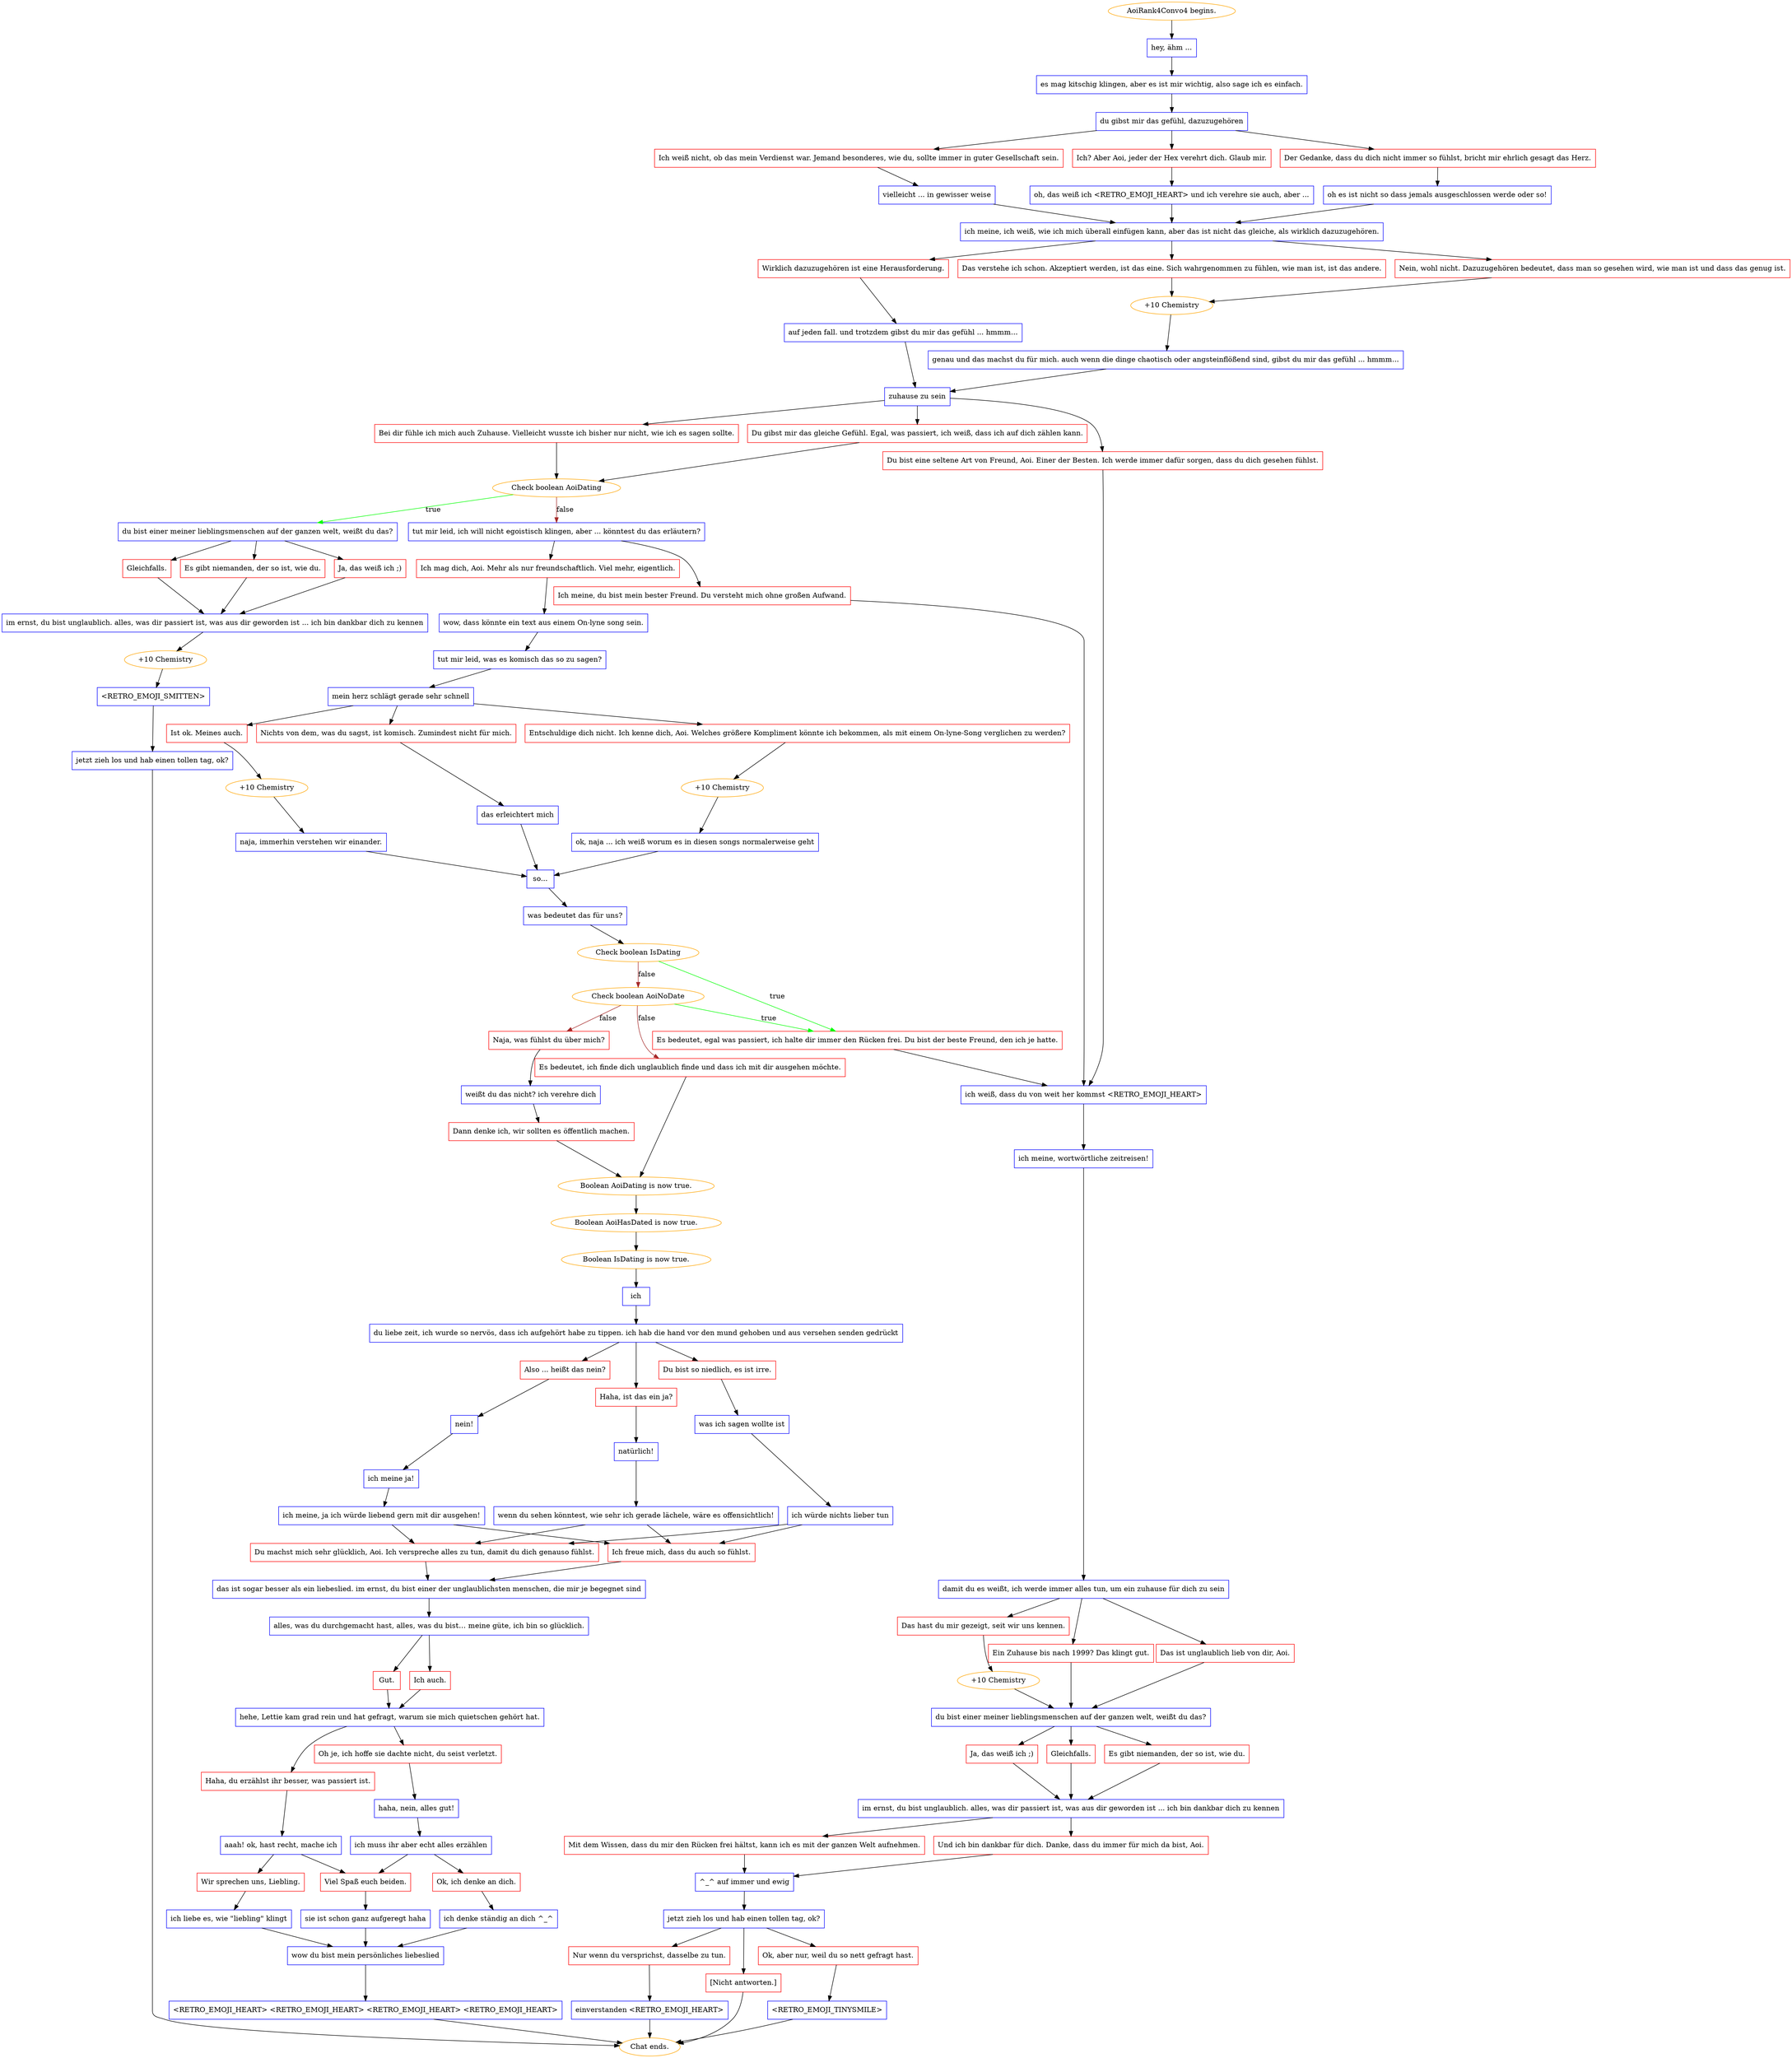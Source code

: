 digraph {
	"AoiRank4Convo4 begins." [color=orange];
		"AoiRank4Convo4 begins." -> j1430228009;
	j1430228009 [label="hey, ähm ...",shape=box,color=blue];
		j1430228009 -> j775540249;
	j775540249 [label="es mag kitschig klingen, aber es ist mir wichtig, also sage ich es einfach.",shape=box,color=blue];
		j775540249 -> j3498899374;
	j3498899374 [label="du gibst mir das gefühl, dazuzugehören",shape=box,color=blue];
		j3498899374 -> j3895354738;
		j3498899374 -> j2203698339;
		j3498899374 -> j1807420639;
	j3895354738 [label="Ich weiß nicht, ob das mein Verdienst war. Jemand besonderes, wie du, sollte immer in guter Gesellschaft sein.",shape=box,color=red];
		j3895354738 -> j372774413;
	j2203698339 [label="Ich? Aber Aoi, jeder der Hex verehrt dich. Glaub mir.",shape=box,color=red];
		j2203698339 -> j178864498;
	j1807420639 [label="Der Gedanke, dass du dich nicht immer so fühlst, bricht mir ehrlich gesagt das Herz.",shape=box,color=red];
		j1807420639 -> j2359471023;
	j372774413 [label="vielleicht ... in gewisser weise",shape=box,color=blue];
		j372774413 -> j819777240;
	j178864498 [label="oh, das weiß ich <RETRO_EMOJI_HEART> und ich verehre sie auch, aber ...",shape=box,color=blue];
		j178864498 -> j819777240;
	j2359471023 [label="oh es ist nicht so dass jemals ausgeschlossen werde oder so!",shape=box,color=blue];
		j2359471023 -> j819777240;
	j819777240 [label="ich meine, ich weiß, wie ich mich überall einfügen kann, aber das ist nicht das gleiche, als wirklich dazuzugehören.",shape=box,color=blue];
		j819777240 -> j1902298701;
		j819777240 -> j2197856348;
		j819777240 -> j2443642568;
	j1902298701 [label="Das verstehe ich schon. Akzeptiert werden, ist das eine. Sich wahrgenommen zu fühlen, wie man ist, ist das andere.",shape=box,color=red];
		j1902298701 -> j266748442;
	j2197856348 [label="Nein, wohl nicht. Dazuzugehören bedeutet, dass man so gesehen wird, wie man ist und dass das genug ist.",shape=box,color=red];
		j2197856348 -> j266748442;
	j2443642568 [label="Wirklich dazuzugehören ist eine Herausforderung.",shape=box,color=red];
		j2443642568 -> j1902136973;
	j266748442 [label="+10 Chemistry",color=orange];
		j266748442 -> j2441745049;
	j1902136973 [label="auf jeden fall. und trotzdem gibst du mir das gefühl ... hmmm...",shape=box,color=blue];
		j1902136973 -> j4120100116;
	j2441745049 [label="genau und das machst du für mich. auch wenn die dinge chaotisch oder angsteinflößend sind, gibst du mir das gefühl ... hmmm...",shape=box,color=blue];
		j2441745049 -> j4120100116;
	j4120100116 [label="zuhause zu sein",shape=box,color=blue];
		j4120100116 -> j1177037451;
		j4120100116 -> j2659719655;
		j4120100116 -> j122311693;
	j1177037451 [label="Bei dir fühle ich mich auch Zuhause. Vielleicht wusste ich bisher nur nicht, wie ich es sagen sollte.",shape=box,color=red];
		j1177037451 -> j1284115511;
	j2659719655 [label="Du gibst mir das gleiche Gefühl. Egal, was passiert, ich weiß, dass ich auf dich zählen kann.",shape=box,color=red];
		j2659719655 -> j1284115511;
	j122311693 [label="Du bist eine seltene Art von Freund, Aoi. Einer der Besten. Ich werde immer dafür sorgen, dass du dich gesehen fühlst.",shape=box,color=red];
		j122311693 -> j2879115403;
	j1284115511 [label="Check boolean AoiDating",color=orange];
		j1284115511 -> j3216321769 [label=true,color=green];
		j1284115511 -> j3082258439 [label=false,color=brown];
	j2879115403 [label="ich weiß, dass du von weit her kommst <RETRO_EMOJI_HEART>",shape=box,color=blue];
		j2879115403 -> j2215930392;
	j3216321769 [label="du bist einer meiner lieblingsmenschen auf der ganzen welt, weißt du das?",shape=box,color=blue];
		j3216321769 -> j2523345959;
		j3216321769 -> j445894657;
		j3216321769 -> j2358691166;
	j3082258439 [label="tut mir leid, ich will nicht egoistisch klingen, aber ... könntest du das erläutern?",shape=box,color=blue];
		j3082258439 -> j3636015672;
		j3082258439 -> j2875768830;
	j2215930392 [label="ich meine, wortwörtliche zeitreisen!",shape=box,color=blue];
		j2215930392 -> j2819125375;
	j2523345959 [label="Gleichfalls.",shape=box,color=red];
		j2523345959 -> j385807500;
	j445894657 [label="Es gibt niemanden, der so ist, wie du.",shape=box,color=red];
		j445894657 -> j385807500;
	j2358691166 [label="Ja, das weiß ich ;)",shape=box,color=red];
		j2358691166 -> j385807500;
	j3636015672 [label="Ich mag dich, Aoi. Mehr als nur freundschaftlich. Viel mehr, eigentlich.",shape=box,color=red];
		j3636015672 -> j2928501851;
	j2875768830 [label="Ich meine, du bist mein bester Freund. Du versteht mich ohne großen Aufwand.",shape=box,color=red];
		j2875768830 -> j2879115403;
	j2819125375 [label="damit du es weißt, ich werde immer alles tun, um ein zuhause für dich zu sein",shape=box,color=blue];
		j2819125375 -> j891476687;
		j2819125375 -> j1102086915;
		j2819125375 -> j2965135060;
	j385807500 [label="im ernst, du bist unglaublich. alles, was dir passiert ist, was aus dir geworden ist ... ich bin dankbar dich zu kennen",shape=box,color=blue];
		j385807500 -> j3883685386;
	j2928501851 [label="wow, dass könnte ein text aus einem On-lyne song sein.",shape=box,color=blue];
		j2928501851 -> j4133368924;
	j891476687 [label="Das hast du mir gezeigt, seit wir uns kennen.",shape=box,color=red];
		j891476687 -> j311789784;
	j1102086915 [label="Ein Zuhause bis nach 1999? Das klingt gut.",shape=box,color=red];
		j1102086915 -> j2862563374;
	j2965135060 [label="Das ist unglaublich lieb von dir, Aoi.",shape=box,color=red];
		j2965135060 -> j2862563374;
	j3883685386 [label="+10 Chemistry",color=orange];
		j3883685386 -> j1059213481;
	j4133368924 [label="tut mir leid, was es komisch das so zu sagen?",shape=box,color=blue];
		j4133368924 -> j1027884956;
	j311789784 [label="+10 Chemistry",color=orange];
		j311789784 -> j2862563374;
	j2862563374 [label="du bist einer meiner lieblingsmenschen auf der ganzen welt, weißt du das?",shape=box,color=blue];
		j2862563374 -> j493198068;
		j2862563374 -> j197615927;
		j2862563374 -> j2366954841;
	j1059213481 [label="<RETRO_EMOJI_SMITTEN>",shape=box,color=blue];
		j1059213481 -> j4038425610;
	j1027884956 [label="mein herz schlägt gerade sehr schnell",shape=box,color=blue];
		j1027884956 -> j228573147;
		j1027884956 -> j4228123020;
		j1027884956 -> j2709465148;
	j493198068 [label="Gleichfalls.",shape=box,color=red];
		j493198068 -> j2180756741;
	j197615927 [label="Es gibt niemanden, der so ist, wie du.",shape=box,color=red];
		j197615927 -> j2180756741;
	j2366954841 [label="Ja, das weiß ich ;)",shape=box,color=red];
		j2366954841 -> j2180756741;
	j4038425610 [label="jetzt zieh los und hab einen tollen tag, ok?",shape=box,color=blue];
		j4038425610 -> "Chat ends.";
	j228573147 [label="Entschuldige dich nicht. Ich kenne dich, Aoi. Welches größere Kompliment könnte ich bekommen, als mit einem On-lyne-Song verglichen zu werden?",shape=box,color=red];
		j228573147 -> j1579175501;
	j4228123020 [label="Ist ok. Meines auch.",shape=box,color=red];
		j4228123020 -> j2842141298;
	j2709465148 [label="Nichts von dem, was du sagst, ist komisch. Zumindest nicht für mich.",shape=box,color=red];
		j2709465148 -> j3816882631;
	j2180756741 [label="im ernst, du bist unglaublich. alles, was dir passiert ist, was aus dir geworden ist ... ich bin dankbar dich zu kennen",shape=box,color=blue];
		j2180756741 -> j1911988429;
		j2180756741 -> j3196532025;
	"Chat ends." [color=orange];
	j1579175501 [label="+10 Chemistry",color=orange];
		j1579175501 -> j729705280;
	j2842141298 [label="+10 Chemistry",color=orange];
		j2842141298 -> j3463786579;
	j3816882631 [label="das erleichtert mich",shape=box,color=blue];
		j3816882631 -> j561054827;
	j1911988429 [label="Mit dem Wissen, dass du mir den Rücken frei hältst, kann ich es mit der ganzen Welt aufnehmen.",shape=box,color=red];
		j1911988429 -> j3519969765;
	j3196532025 [label="Und ich bin dankbar für dich. Danke, dass du immer für mich da bist, Aoi.",shape=box,color=red];
		j3196532025 -> j3519969765;
	j729705280 [label="ok, naja ... ich weiß worum es in diesen songs normalerweise geht",shape=box,color=blue];
		j729705280 -> j561054827;
	j3463786579 [label="naja, immerhin verstehen wir einander.",shape=box,color=blue];
		j3463786579 -> j561054827;
	j561054827 [label="so...",shape=box,color=blue];
		j561054827 -> j379356935;
	j3519969765 [label="^_^ auf immer und ewig",shape=box,color=blue];
		j3519969765 -> j1495348103;
	j379356935 [label="was bedeutet das für uns?",shape=box,color=blue];
		j379356935 -> j1551207171;
	j1495348103 [label="jetzt zieh los und hab einen tollen tag, ok?",shape=box,color=blue];
		j1495348103 -> j4052349663;
		j1495348103 -> j1962552014;
		j1495348103 -> j3266056868;
	j1551207171 [label="Check boolean IsDating",color=orange];
		j1551207171 -> j137517280 [label=true,color=green];
		j1551207171 -> j4131435017 [label=false,color=brown];
	j4052349663 [label="Ok, aber nur, weil du so nett gefragt hast.",shape=box,color=red];
		j4052349663 -> j1589091153;
	j1962552014 [label="Nur wenn du versprichst, dasselbe zu tun.",shape=box,color=red];
		j1962552014 -> j139316860;
	j3266056868 [label="[Nicht antworten.]",shape=box,color=red];
		j3266056868 -> "Chat ends.";
	j137517280 [label="Es bedeutet, egal was passiert, ich halte dir immer den Rücken frei. Du bist der beste Freund, den ich je hatte.",shape=box,color=red];
		j137517280 -> j2879115403;
	j4131435017 [label="Check boolean AoiNoDate",color=orange];
		j4131435017 -> j137517280 [label=true,color=green];
		j4131435017 -> j2945231055 [label=false,color=brown];
		j4131435017 -> j2057898486 [label=false,color=brown];
	j1589091153 [label="<RETRO_EMOJI_TINYSMILE>",shape=box,color=blue];
		j1589091153 -> "Chat ends.";
	j139316860 [label="einverstanden <RETRO_EMOJI_HEART>",shape=box,color=blue];
		j139316860 -> "Chat ends.";
	j2945231055 [label="Es bedeutet, ich finde dich unglaublich finde und dass ich mit dir ausgehen möchte.",shape=box,color=red];
		j2945231055 -> j2517920110;
	j2057898486 [label="Naja, was fühlst du über mich?",shape=box,color=red];
		j2057898486 -> j372039949;
	j2517920110 [label="Boolean AoiDating is now true.",color=orange];
		j2517920110 -> j2274543263;
	j372039949 [label="weißt du das nicht? ich verehre dich",shape=box,color=blue];
		j372039949 -> j632168626;
	j2274543263 [label="Boolean AoiHasDated is now true.",color=orange];
		j2274543263 -> j3499400925;
	j632168626 [label="Dann denke ich, wir sollten es öffentlich machen.",shape=box,color=red];
		j632168626 -> j2517920110;
	j3499400925 [label="Boolean IsDating is now true.",color=orange];
		j3499400925 -> j1904163962;
	j1904163962 [label="ich",shape=box,color=blue];
		j1904163962 -> j1027817620;
	j1027817620 [label="du liebe zeit, ich wurde so nervös, dass ich aufgehört habe zu tippen. ich hab die hand vor den mund gehoben und aus versehen senden gedrückt",shape=box,color=blue];
		j1027817620 -> j3344147299;
		j1027817620 -> j1250305769;
		j1027817620 -> j1309557145;
	j3344147299 [label="Haha, ist das ein ja?",shape=box,color=red];
		j3344147299 -> j2951548423;
	j1250305769 [label="Du bist so niedlich, es ist irre.",shape=box,color=red];
		j1250305769 -> j392943999;
	j1309557145 [label="Also ... heißt das nein?",shape=box,color=red];
		j1309557145 -> j2575670317;
	j2951548423 [label="natürlich!",shape=box,color=blue];
		j2951548423 -> j1120030686;
	j392943999 [label="was ich sagen wollte ist",shape=box,color=blue];
		j392943999 -> j1809944031;
	j2575670317 [label="nein!",shape=box,color=blue];
		j2575670317 -> j758999023;
	j1120030686 [label="wenn du sehen könntest, wie sehr ich gerade lächele, wäre es offensichtlich!",shape=box,color=blue];
		j1120030686 -> j541675085;
		j1120030686 -> j2707181031;
	j1809944031 [label="ich würde nichts lieber tun",shape=box,color=blue];
		j1809944031 -> j541675085;
		j1809944031 -> j2707181031;
	j758999023 [label="ich meine ja!",shape=box,color=blue];
		j758999023 -> j4266957000;
	j541675085 [label="Ich freue mich, dass du auch so fühlst.",shape=box,color=red];
		j541675085 -> j1454816042;
	j2707181031 [label="Du machst mich sehr glücklich, Aoi. Ich verspreche alles zu tun, damit du dich genauso fühlst.",shape=box,color=red];
		j2707181031 -> j1454816042;
	j4266957000 [label="ich meine, ja ich würde liebend gern mit dir ausgehen!",shape=box,color=blue];
		j4266957000 -> j541675085;
		j4266957000 -> j2707181031;
	j1454816042 [label="das ist sogar besser als ein liebeslied. im ernst, du bist einer der unglaublichsten menschen, die mir je begegnet sind",shape=box,color=blue];
		j1454816042 -> j1307423417;
	j1307423417 [label="alles, was du durchgemacht hast, alles, was du bist… meine güte, ich bin so glücklich.",shape=box,color=blue];
		j1307423417 -> j2108612504;
		j1307423417 -> j2481457989;
	j2108612504 [label="Gut.",shape=box,color=red];
		j2108612504 -> j1990014172;
	j2481457989 [label="Ich auch.",shape=box,color=red];
		j2481457989 -> j1990014172;
	j1990014172 [label="hehe, Lettie kam grad rein und hat gefragt, warum sie mich quietschen gehört hat.",shape=box,color=blue];
		j1990014172 -> j305431873;
		j1990014172 -> j1783074743;
	j305431873 [label="Oh je, ich hoffe sie dachte nicht, du seist verletzt.",shape=box,color=red];
		j305431873 -> j3903712660;
	j1783074743 [label="Haha, du erzählst ihr besser, was passiert ist.",shape=box,color=red];
		j1783074743 -> j2394915635;
	j3903712660 [label="haha, nein, alles gut!",shape=box,color=blue];
		j3903712660 -> j174033567;
	j2394915635 [label="aaah! ok, hast recht, mache ich",shape=box,color=blue];
		j2394915635 -> j457555175;
		j2394915635 -> j765518509;
	j174033567 [label="ich muss ihr aber echt alles erzählen",shape=box,color=blue];
		j174033567 -> j457555175;
		j174033567 -> j202971432;
	j457555175 [label="Viel Spaß euch beiden.",shape=box,color=red];
		j457555175 -> j1479307975;
	j765518509 [label="Wir sprechen uns, Liebling.",shape=box,color=red];
		j765518509 -> j3117984880;
	j202971432 [label="Ok, ich denke an dich.",shape=box,color=red];
		j202971432 -> j4042546034;
	j1479307975 [label="sie ist schon ganz aufgeregt haha",shape=box,color=blue];
		j1479307975 -> j666924938;
	j3117984880 [label="ich liebe es, wie \"liebling\" klingt",shape=box,color=blue];
		j3117984880 -> j666924938;
	j4042546034 [label="ich denke ständig an dich ^_^",shape=box,color=blue];
		j4042546034 -> j666924938;
	j666924938 [label="wow du bist mein persönliches liebeslied",shape=box,color=blue];
		j666924938 -> j3055390229;
	j3055390229 [label="<RETRO_EMOJI_HEART> <RETRO_EMOJI_HEART> <RETRO_EMOJI_HEART> <RETRO_EMOJI_HEART>",shape=box,color=blue];
		j3055390229 -> "Chat ends.";
}